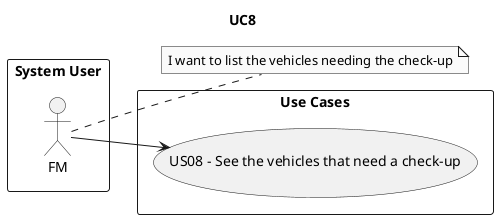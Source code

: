 @startuml
skinparam monochrome true
skinparam packageStyle rectangle
skinparam shadowing false

title UC8

left to right direction

rectangle "System User" as actors {
    actor FM
}

note right of FM
    I want to list the vehicles needing the check-up
end note

rectangle "Use Cases" as usecases{
    usecase "US08 - See the vehicles that need a check-up" as US08
    FM --> US08
}

@enduml
